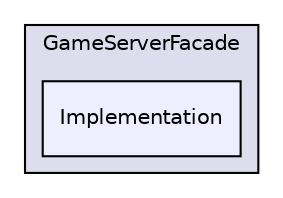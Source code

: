 digraph "D:/Work/Programmieren/Java/D-MARLA/Implementation/MARLA-Server/ServerFacade/src/GameServerFacade/Implementation" {
  compound=true
  node [ fontsize="10", fontname="Helvetica"];
  edge [ labelfontsize="10", labelfontname="Helvetica"];
  subgraph clusterdir_dc286b4d5c4c228d05f67d4670965764 {
    graph [ bgcolor="#ddddee", pencolor="black", label="GameServerFacade" fontname="Helvetica", fontsize="10", URL="dir_dc286b4d5c4c228d05f67d4670965764.html"]
  dir_de640b1da48dba894b08e1ba19d05654 [shape=box, label="Implementation", style="filled", fillcolor="#eeeeff", pencolor="black", URL="dir_de640b1da48dba894b08e1ba19d05654.html"];
  }
}
